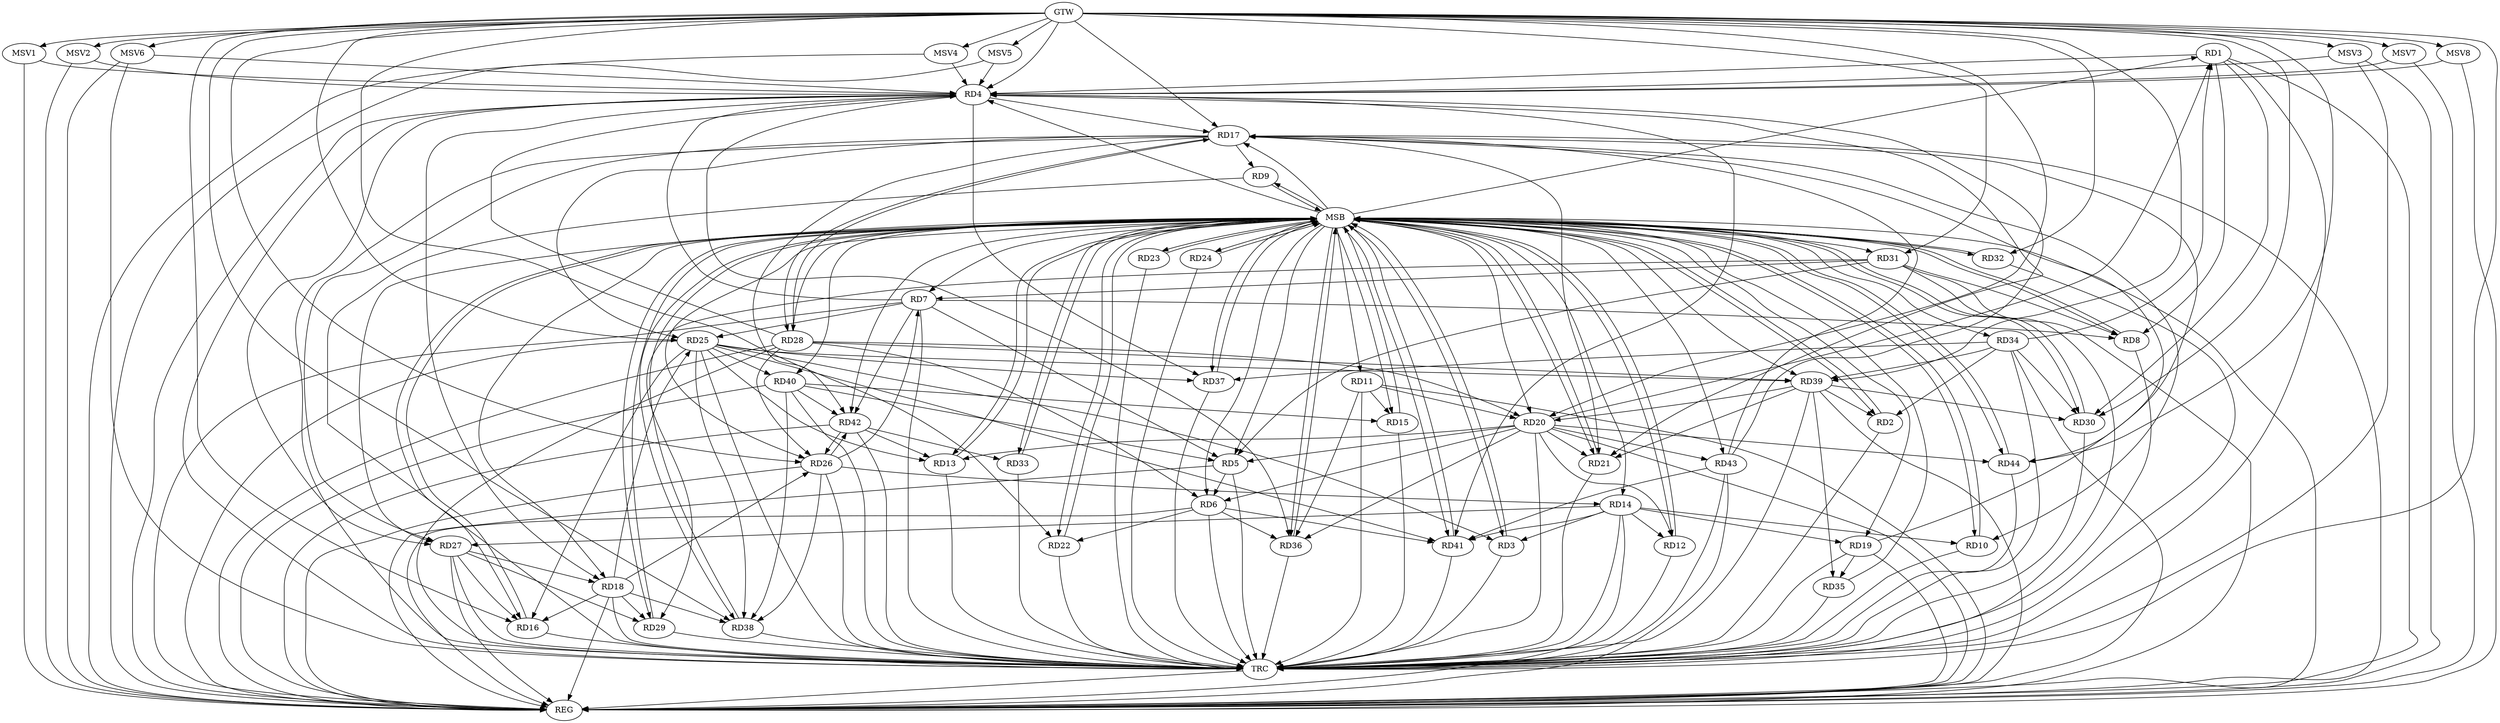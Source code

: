 strict digraph G {
  RD1 [ label="RD1" ];
  RD2 [ label="RD2" ];
  RD3 [ label="RD3" ];
  RD4 [ label="RD4" ];
  RD5 [ label="RD5" ];
  RD6 [ label="RD6" ];
  RD7 [ label="RD7" ];
  RD8 [ label="RD8" ];
  RD9 [ label="RD9" ];
  RD10 [ label="RD10" ];
  RD11 [ label="RD11" ];
  RD12 [ label="RD12" ];
  RD13 [ label="RD13" ];
  RD14 [ label="RD14" ];
  RD15 [ label="RD15" ];
  RD16 [ label="RD16" ];
  RD17 [ label="RD17" ];
  RD18 [ label="RD18" ];
  RD19 [ label="RD19" ];
  RD20 [ label="RD20" ];
  RD21 [ label="RD21" ];
  RD22 [ label="RD22" ];
  RD23 [ label="RD23" ];
  RD24 [ label="RD24" ];
  RD25 [ label="RD25" ];
  RD26 [ label="RD26" ];
  RD27 [ label="RD27" ];
  RD28 [ label="RD28" ];
  RD29 [ label="RD29" ];
  RD30 [ label="RD30" ];
  RD31 [ label="RD31" ];
  RD32 [ label="RD32" ];
  RD33 [ label="RD33" ];
  RD34 [ label="RD34" ];
  RD35 [ label="RD35" ];
  RD36 [ label="RD36" ];
  RD37 [ label="RD37" ];
  RD38 [ label="RD38" ];
  RD39 [ label="RD39" ];
  RD40 [ label="RD40" ];
  RD41 [ label="RD41" ];
  RD42 [ label="RD42" ];
  RD43 [ label="RD43" ];
  RD44 [ label="RD44" ];
  GTW [ label="GTW" ];
  REG [ label="REG" ];
  MSB [ label="MSB" ];
  TRC [ label="TRC" ];
  MSV1 [ label="MSV1" ];
  MSV2 [ label="MSV2" ];
  MSV3 [ label="MSV3" ];
  MSV4 [ label="MSV4" ];
  MSV5 [ label="MSV5" ];
  MSV6 [ label="MSV6" ];
  MSV7 [ label="MSV7" ];
  MSV8 [ label="MSV8" ];
  RD1 -> RD4;
  RD1 -> RD8;
  RD20 -> RD1;
  RD1 -> RD30;
  RD34 -> RD1;
  RD34 -> RD2;
  RD39 -> RD2;
  RD14 -> RD3;
  RD25 -> RD3;
  RD7 -> RD4;
  RD4 -> RD17;
  RD4 -> RD18;
  RD4 -> RD21;
  RD4 -> RD27;
  RD28 -> RD4;
  RD4 -> RD36;
  RD4 -> RD37;
  RD4 -> RD41;
  RD43 -> RD4;
  RD5 -> RD6;
  RD7 -> RD5;
  RD20 -> RD5;
  RD31 -> RD5;
  RD40 -> RD5;
  RD20 -> RD6;
  RD6 -> RD22;
  RD28 -> RD6;
  RD6 -> RD36;
  RD6 -> RD41;
  RD7 -> RD8;
  RD7 -> RD25;
  RD26 -> RD7;
  RD31 -> RD7;
  RD7 -> RD42;
  RD31 -> RD8;
  RD17 -> RD9;
  RD14 -> RD10;
  RD17 -> RD10;
  RD11 -> RD15;
  RD11 -> RD20;
  RD11 -> RD36;
  RD14 -> RD12;
  RD20 -> RD12;
  RD20 -> RD13;
  RD25 -> RD13;
  RD42 -> RD13;
  RD14 -> RD19;
  RD26 -> RD14;
  RD14 -> RD27;
  RD14 -> RD41;
  RD40 -> RD15;
  RD18 -> RD16;
  RD25 -> RD16;
  RD27 -> RD16;
  RD19 -> RD17;
  RD17 -> RD21;
  RD17 -> RD25;
  RD17 -> RD27;
  RD17 -> RD28;
  RD28 -> RD17;
  RD17 -> RD42;
  RD43 -> RD17;
  RD17 -> RD44;
  RD18 -> RD25;
  RD18 -> RD26;
  RD27 -> RD18;
  RD18 -> RD29;
  RD18 -> RD38;
  RD19 -> RD35;
  RD20 -> RD21;
  RD28 -> RD20;
  RD20 -> RD36;
  RD39 -> RD20;
  RD20 -> RD43;
  RD20 -> RD44;
  RD39 -> RD21;
  RD25 -> RD37;
  RD25 -> RD38;
  RD25 -> RD39;
  RD25 -> RD40;
  RD25 -> RD41;
  RD28 -> RD26;
  RD26 -> RD38;
  RD26 -> RD42;
  RD42 -> RD26;
  RD27 -> RD29;
  RD28 -> RD39;
  RD31 -> RD29;
  RD34 -> RD30;
  RD39 -> RD30;
  RD42 -> RD33;
  RD34 -> RD37;
  RD34 -> RD39;
  RD39 -> RD35;
  RD40 -> RD38;
  RD40 -> RD42;
  RD43 -> RD41;
  GTW -> RD26;
  GTW -> RD39;
  GTW -> RD20;
  GTW -> RD38;
  GTW -> RD30;
  GTW -> RD22;
  GTW -> RD16;
  GTW -> RD31;
  GTW -> RD4;
  GTW -> RD44;
  GTW -> RD25;
  GTW -> RD17;
  GTW -> RD32;
  RD1 -> REG;
  RD4 -> REG;
  RD5 -> REG;
  RD6 -> REG;
  RD7 -> REG;
  RD11 -> REG;
  RD14 -> REG;
  RD17 -> REG;
  RD18 -> REG;
  RD19 -> REG;
  RD20 -> REG;
  RD25 -> REG;
  RD26 -> REG;
  RD27 -> REG;
  RD28 -> REG;
  RD31 -> REG;
  RD34 -> REG;
  RD39 -> REG;
  RD40 -> REG;
  RD42 -> REG;
  RD43 -> REG;
  RD2 -> MSB;
  MSB -> RD1;
  MSB -> RD4;
  MSB -> RD29;
  MSB -> RD36;
  MSB -> REG;
  RD3 -> MSB;
  MSB -> RD14;
  MSB -> RD16;
  MSB -> RD23;
  MSB -> RD26;
  MSB -> RD33;
  MSB -> RD38;
  RD8 -> MSB;
  MSB -> RD6;
  MSB -> RD9;
  MSB -> RD28;
  RD9 -> MSB;
  MSB -> RD5;
  MSB -> RD13;
  MSB -> RD34;
  RD10 -> MSB;
  MSB -> RD3;
  MSB -> RD7;
  MSB -> RD24;
  MSB -> RD40;
  RD12 -> MSB;
  MSB -> RD15;
  MSB -> RD19;
  RD13 -> MSB;
  MSB -> RD41;
  RD15 -> MSB;
  MSB -> RD22;
  MSB -> RD42;
  RD16 -> MSB;
  MSB -> RD39;
  RD21 -> MSB;
  MSB -> RD2;
  MSB -> RD20;
  MSB -> RD27;
  RD22 -> MSB;
  RD23 -> MSB;
  MSB -> RD10;
  RD24 -> MSB;
  MSB -> RD12;
  RD29 -> MSB;
  MSB -> RD17;
  MSB -> RD21;
  RD30 -> MSB;
  MSB -> RD18;
  MSB -> RD32;
  RD32 -> MSB;
  MSB -> RD37;
  MSB -> RD43;
  RD33 -> MSB;
  RD35 -> MSB;
  MSB -> RD8;
  MSB -> RD44;
  RD36 -> MSB;
  RD37 -> MSB;
  MSB -> RD31;
  RD38 -> MSB;
  MSB -> RD11;
  RD41 -> MSB;
  MSB -> RD30;
  RD44 -> MSB;
  RD1 -> TRC;
  RD2 -> TRC;
  RD3 -> TRC;
  RD4 -> TRC;
  RD5 -> TRC;
  RD6 -> TRC;
  RD7 -> TRC;
  RD8 -> TRC;
  RD9 -> TRC;
  RD10 -> TRC;
  RD11 -> TRC;
  RD12 -> TRC;
  RD13 -> TRC;
  RD14 -> TRC;
  RD15 -> TRC;
  RD16 -> TRC;
  RD17 -> TRC;
  RD18 -> TRC;
  RD19 -> TRC;
  RD20 -> TRC;
  RD21 -> TRC;
  RD22 -> TRC;
  RD23 -> TRC;
  RD24 -> TRC;
  RD25 -> TRC;
  RD26 -> TRC;
  RD27 -> TRC;
  RD28 -> TRC;
  RD29 -> TRC;
  RD30 -> TRC;
  RD31 -> TRC;
  RD32 -> TRC;
  RD33 -> TRC;
  RD34 -> TRC;
  RD35 -> TRC;
  RD36 -> TRC;
  RD37 -> TRC;
  RD38 -> TRC;
  RD39 -> TRC;
  RD40 -> TRC;
  RD41 -> TRC;
  RD42 -> TRC;
  RD43 -> TRC;
  RD44 -> TRC;
  GTW -> TRC;
  TRC -> REG;
  MSV1 -> RD4;
  GTW -> MSV1;
  MSV1 -> REG;
  MSV2 -> RD4;
  MSV3 -> RD4;
  GTW -> MSV2;
  MSV2 -> REG;
  GTW -> MSV3;
  MSV3 -> REG;
  MSV3 -> TRC;
  MSV4 -> RD4;
  GTW -> MSV4;
  MSV4 -> REG;
  MSV5 -> RD4;
  MSV6 -> RD4;
  MSV7 -> RD4;
  GTW -> MSV5;
  MSV5 -> REG;
  GTW -> MSV6;
  MSV6 -> REG;
  MSV6 -> TRC;
  GTW -> MSV7;
  MSV7 -> REG;
  MSV8 -> RD4;
  GTW -> MSV8;
  MSV8 -> REG;
}
